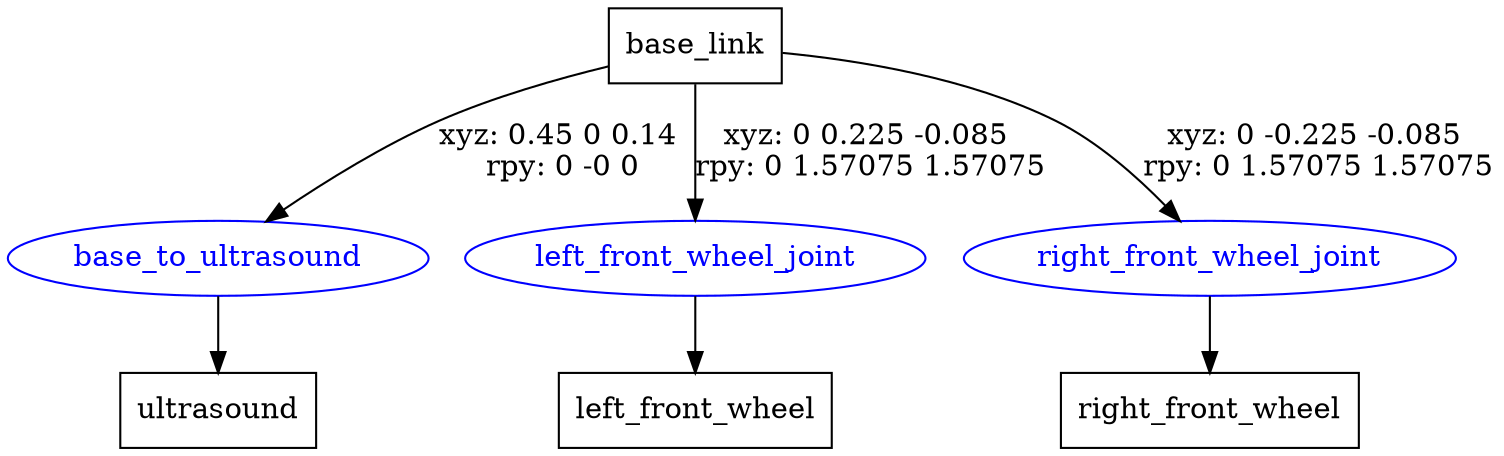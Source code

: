 digraph G {
node [shape=box];
"base_link" [label="base_link"];
"ultrasound" [label="ultrasound"];
"left_front_wheel" [label="left_front_wheel"];
"right_front_wheel" [label="right_front_wheel"];
node [shape=ellipse, color=blue, fontcolor=blue];
"base_link" -> "base_to_ultrasound" [label="xyz: 0.45 0 0.14 \nrpy: 0 -0 0"]
"base_to_ultrasound" -> "ultrasound"
"base_link" -> "left_front_wheel_joint" [label="xyz: 0 0.225 -0.085 \nrpy: 0 1.57075 1.57075"]
"left_front_wheel_joint" -> "left_front_wheel"
"base_link" -> "right_front_wheel_joint" [label="xyz: 0 -0.225 -0.085 \nrpy: 0 1.57075 1.57075"]
"right_front_wheel_joint" -> "right_front_wheel"
}
